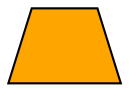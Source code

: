 digraph G{
  testnode [label="",shape="trapezium",style=filled,fontcolor=black,fillcolor=orange,color=black];
}